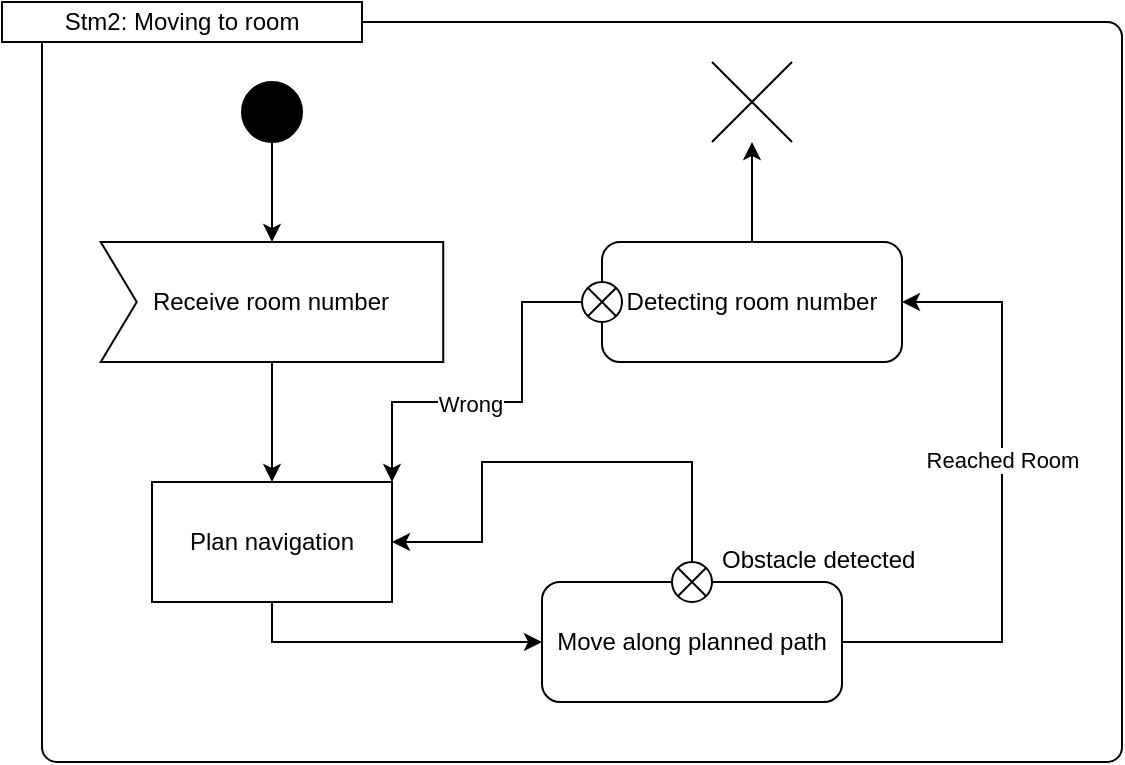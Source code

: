 <mxfile version="24.2.5" type="device">
  <diagram name="Page-1" id="X3yYcv1iftkCJwVImBNm">
    <mxGraphModel dx="766" dy="639" grid="1" gridSize="10" guides="1" tooltips="1" connect="1" arrows="1" fold="1" page="1" pageScale="1" pageWidth="2336" pageHeight="1654" math="0" shadow="0">
      <root>
        <mxCell id="0" />
        <mxCell id="1" parent="0" />
        <mxCell id="_2sq-AuTwj2sfxO2wzql-15" value="" style="rounded=1;whiteSpace=wrap;html=1;arcSize=2;" vertex="1" parent="1">
          <mxGeometry x="400" y="170" width="540" height="370" as="geometry" />
        </mxCell>
        <mxCell id="_2sq-AuTwj2sfxO2wzql-1" value="" style="ellipse;whiteSpace=wrap;html=1;aspect=fixed;strokeColor=#000000;fillColor=#000000;" vertex="1" parent="1">
          <mxGeometry x="500" y="200" width="30" height="30" as="geometry" />
        </mxCell>
        <mxCell id="_2sq-AuTwj2sfxO2wzql-9" style="edgeStyle=orthogonalEdgeStyle;rounded=0;orthogonalLoop=1;jettySize=auto;html=1;exitX=0.5;exitY=1;exitDx=0;exitDy=0;exitPerimeter=0;entryX=0.5;entryY=0;entryDx=0;entryDy=0;" edge="1" parent="1" source="_2sq-AuTwj2sfxO2wzql-6" target="_2sq-AuTwj2sfxO2wzql-8">
          <mxGeometry relative="1" as="geometry" />
        </mxCell>
        <mxCell id="_2sq-AuTwj2sfxO2wzql-6" value="Receive room number" style="html=1;shape=mxgraph.sysml.accEvent;strokeWidth=1;whiteSpace=wrap;align=center;" vertex="1" parent="1">
          <mxGeometry x="429.37" y="280" width="171.25" height="60" as="geometry" />
        </mxCell>
        <mxCell id="_2sq-AuTwj2sfxO2wzql-7" style="edgeStyle=orthogonalEdgeStyle;rounded=0;orthogonalLoop=1;jettySize=auto;html=1;exitX=0.5;exitY=1;exitDx=0;exitDy=0;entryX=0.5;entryY=0;entryDx=0;entryDy=0;entryPerimeter=0;" edge="1" parent="1" source="_2sq-AuTwj2sfxO2wzql-1" target="_2sq-AuTwj2sfxO2wzql-6">
          <mxGeometry relative="1" as="geometry" />
        </mxCell>
        <mxCell id="_2sq-AuTwj2sfxO2wzql-11" style="edgeStyle=orthogonalEdgeStyle;rounded=0;orthogonalLoop=1;jettySize=auto;html=1;exitX=0.5;exitY=1;exitDx=0;exitDy=0;entryX=0;entryY=0.5;entryDx=0;entryDy=0;" edge="1" parent="1" source="_2sq-AuTwj2sfxO2wzql-8" target="_2sq-AuTwj2sfxO2wzql-10">
          <mxGeometry relative="1" as="geometry" />
        </mxCell>
        <mxCell id="_2sq-AuTwj2sfxO2wzql-8" value="Plan navigation" style="rounded=0;whiteSpace=wrap;html=1;" vertex="1" parent="1">
          <mxGeometry x="455" y="400" width="120" height="60" as="geometry" />
        </mxCell>
        <mxCell id="_2sq-AuTwj2sfxO2wzql-29" style="edgeStyle=orthogonalEdgeStyle;rounded=0;orthogonalLoop=1;jettySize=auto;html=1;exitX=1;exitY=0.5;exitDx=0;exitDy=0;entryX=1;entryY=0.5;entryDx=0;entryDy=0;" edge="1" parent="1" source="_2sq-AuTwj2sfxO2wzql-10" target="_2sq-AuTwj2sfxO2wzql-22">
          <mxGeometry relative="1" as="geometry">
            <Array as="points">
              <mxPoint x="880" y="480" />
              <mxPoint x="880" y="310" />
            </Array>
          </mxGeometry>
        </mxCell>
        <mxCell id="_2sq-AuTwj2sfxO2wzql-30" value="Reached Room" style="edgeLabel;html=1;align=center;verticalAlign=middle;resizable=0;points=[];" vertex="1" connectable="0" parent="_2sq-AuTwj2sfxO2wzql-29">
          <mxGeometry x="0.141" relative="1" as="geometry">
            <mxPoint as="offset" />
          </mxGeometry>
        </mxCell>
        <mxCell id="_2sq-AuTwj2sfxO2wzql-10" value="Move along planned path" style="rounded=1;whiteSpace=wrap;html=1;" vertex="1" parent="1">
          <mxGeometry x="650" y="450" width="150" height="60" as="geometry" />
        </mxCell>
        <mxCell id="_2sq-AuTwj2sfxO2wzql-16" value="Stm2: Moving to room" style="rounded=0;whiteSpace=wrap;html=1;" vertex="1" parent="1">
          <mxGeometry x="380" y="160" width="180" height="20" as="geometry" />
        </mxCell>
        <mxCell id="_2sq-AuTwj2sfxO2wzql-18" style="edgeStyle=orthogonalEdgeStyle;rounded=0;orthogonalLoop=1;jettySize=auto;html=1;exitX=0;exitY=0.5;exitDx=0;exitDy=0;exitPerimeter=0;entryX=1;entryY=0.5;entryDx=0;entryDy=0;" edge="1" parent="1" source="_2sq-AuTwj2sfxO2wzql-17" target="_2sq-AuTwj2sfxO2wzql-8">
          <mxGeometry relative="1" as="geometry">
            <Array as="points">
              <mxPoint x="725" y="390" />
              <mxPoint x="620" y="390" />
              <mxPoint x="620" y="430" />
            </Array>
          </mxGeometry>
        </mxCell>
        <mxCell id="_2sq-AuTwj2sfxO2wzql-17" value="Obstacle detected" style="shape=mxgraph.sysml.flowFinal;labelPosition=right;verticalLabelPosition=top;spacingTop=5;spacingLeft=3;align=left;verticalAlign=top;resizable=0;html=1;direction=south;" vertex="1" parent="1">
          <mxGeometry x="715" y="440" width="20" height="20" as="geometry" />
        </mxCell>
        <mxCell id="_2sq-AuTwj2sfxO2wzql-28" value="" style="edgeStyle=orthogonalEdgeStyle;rounded=0;orthogonalLoop=1;jettySize=auto;html=1;" edge="1" parent="1" source="_2sq-AuTwj2sfxO2wzql-22" target="_2sq-AuTwj2sfxO2wzql-26">
          <mxGeometry relative="1" as="geometry" />
        </mxCell>
        <mxCell id="_2sq-AuTwj2sfxO2wzql-22" value="Detecting room number" style="rounded=1;whiteSpace=wrap;html=1;" vertex="1" parent="1">
          <mxGeometry x="680" y="280" width="150" height="60" as="geometry" />
        </mxCell>
        <mxCell id="_2sq-AuTwj2sfxO2wzql-24" style="edgeStyle=orthogonalEdgeStyle;rounded=0;orthogonalLoop=1;jettySize=auto;html=1;exitX=0.5;exitY=1;exitDx=0;exitDy=0;exitPerimeter=0;entryX=1;entryY=0;entryDx=0;entryDy=0;" edge="1" parent="1" source="_2sq-AuTwj2sfxO2wzql-23" target="_2sq-AuTwj2sfxO2wzql-8">
          <mxGeometry relative="1" as="geometry">
            <Array as="points">
              <mxPoint x="640" y="310" />
              <mxPoint x="640" y="360" />
              <mxPoint x="575" y="360" />
            </Array>
          </mxGeometry>
        </mxCell>
        <mxCell id="_2sq-AuTwj2sfxO2wzql-25" value="Wrong" style="edgeLabel;html=1;align=center;verticalAlign=middle;resizable=0;points=[];" vertex="1" connectable="0" parent="_2sq-AuTwj2sfxO2wzql-24">
          <mxGeometry x="0.147" y="1" relative="1" as="geometry">
            <mxPoint as="offset" />
          </mxGeometry>
        </mxCell>
        <mxCell id="_2sq-AuTwj2sfxO2wzql-23" value="" style="shape=mxgraph.sysml.flowFinal;labelPosition=right;verticalLabelPosition=top;spacingTop=5;spacingLeft=3;align=left;verticalAlign=top;resizable=0;html=1;direction=south;" vertex="1" parent="1">
          <mxGeometry x="670" y="300" width="20" height="20" as="geometry" />
        </mxCell>
        <mxCell id="_2sq-AuTwj2sfxO2wzql-26" value="" style="shape=mxgraph.sysml.x;" vertex="1" parent="1">
          <mxGeometry x="735" y="190" width="40" height="40" as="geometry" />
        </mxCell>
      </root>
    </mxGraphModel>
  </diagram>
</mxfile>
